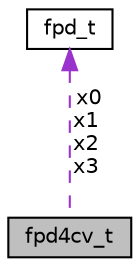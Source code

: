 digraph "fpd4cv_t"
{
 // LATEX_PDF_SIZE
  edge [fontname="Helvetica",fontsize="10",labelfontname="Helvetica",labelfontsize="10"];
  node [fontname="Helvetica",fontsize="10",shape=record];
  Node1 [label="fpd4cv_t",height=0.2,width=0.4,color="black", fillcolor="grey75", style="filled", fontcolor="black",tooltip=" "];
  Node2 -> Node1 [dir="back",color="darkorchid3",fontsize="10",style="dashed",label=" x0\nx1\nx2\nx3" ,fontname="Helvetica"];
  Node2 [label="fpd_t",height=0.2,width=0.4,color="black", fillcolor="white", style="filled",URL="$structfpd__t.html",tooltip=" "];
}
